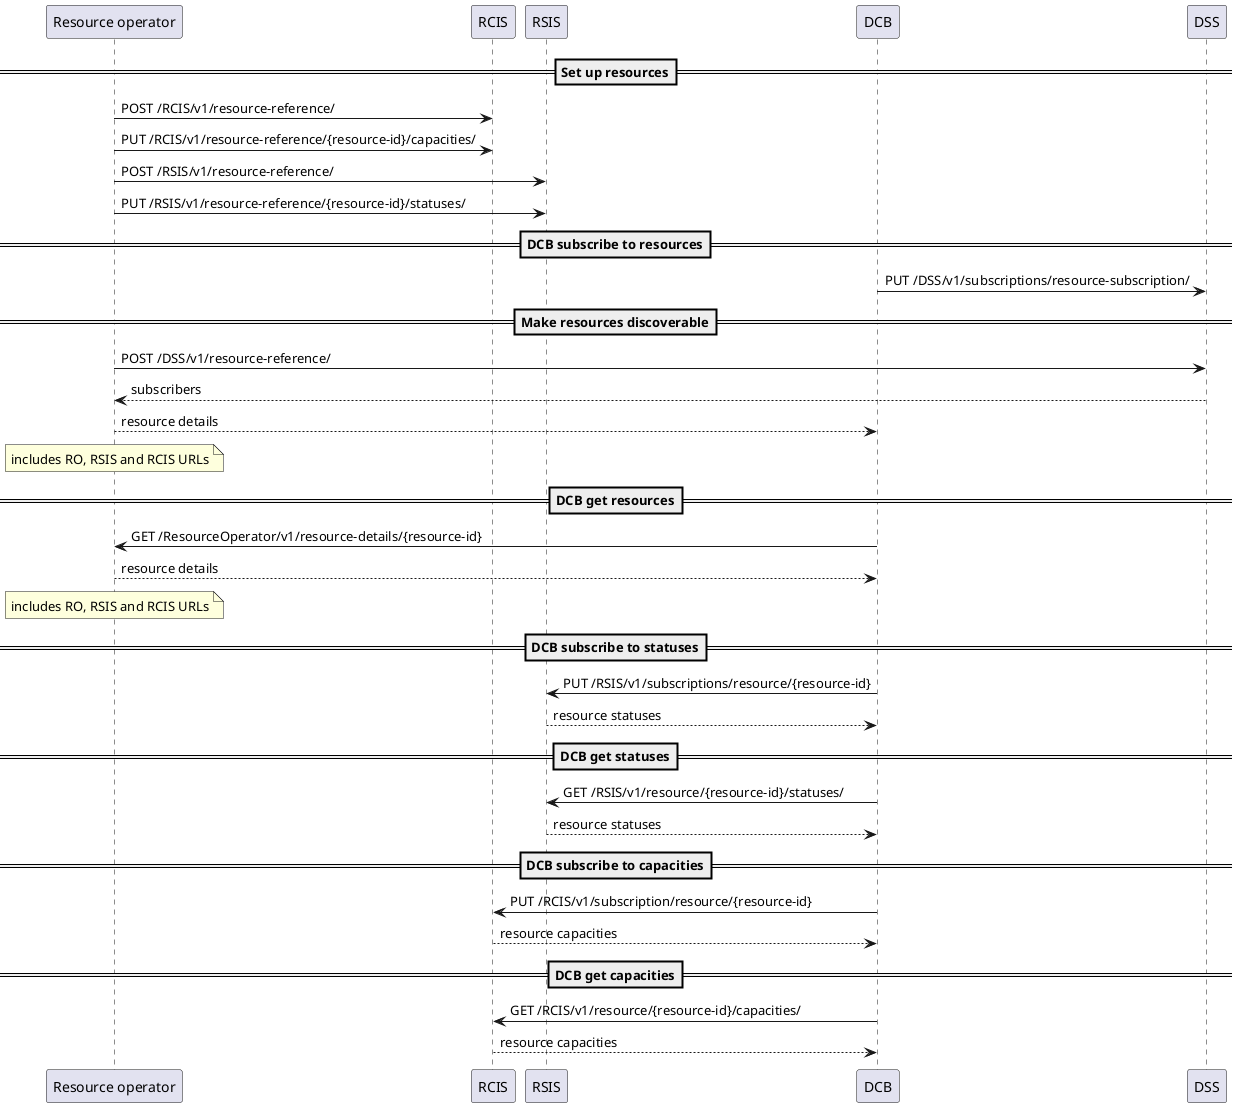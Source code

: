 @startuml
participant "Resource operator" as RO
==Set up resources==
RO -> RCIS: POST /RCIS/v1/resource-reference/
RO -> RCIS: PUT /RCIS/v1/resource-reference/{resource-id}/capacities/
RO -> RSIS: POST /RSIS/v1/resource-reference/
RO -> RSIS: PUT /RSIS/v1/resource-reference/{resource-id}/statuses/
==DCB subscribe to resources==
DCB -> DSS: PUT /DSS/v1/subscriptions/resource-subscription/
==Make resources discoverable==
RO -> DSS: POST /DSS/v1/resource-reference/
DSS --> RO: subscribers
DCB <-- RO: resource details
note over RO
includes RO, RSIS and RCIS URLs
end note
==DCB get resources==
DCB -> RO: GET /ResourceOperator/v1/resource-details/{resource-id}
DCB <-- RO: resource details
note over RO
includes RO, RSIS and RCIS URLs
end note
==DCB subscribe to statuses==
DCB -> RSIS: PUT /RSIS/v1/subscriptions/resource/{resource-id}
DCB <-- RSIS: resource statuses
==DCB get statuses==
DCB -> RSIS: GET /RSIS/v1/resource/{resource-id}/statuses/
DCB <-- RSIS: resource statuses
==DCB subscribe to capacities==
DCB -> RCIS: PUT /RCIS/v1/subscription/resource/{resource-id}
DCB <-- RCIS: resource capacities
==DCB get capacities==
DCB -> RCIS: GET /RCIS/v1/resource/{resource-id}/capacities/
DCB <-- RCIS: resource capacities
@enduml